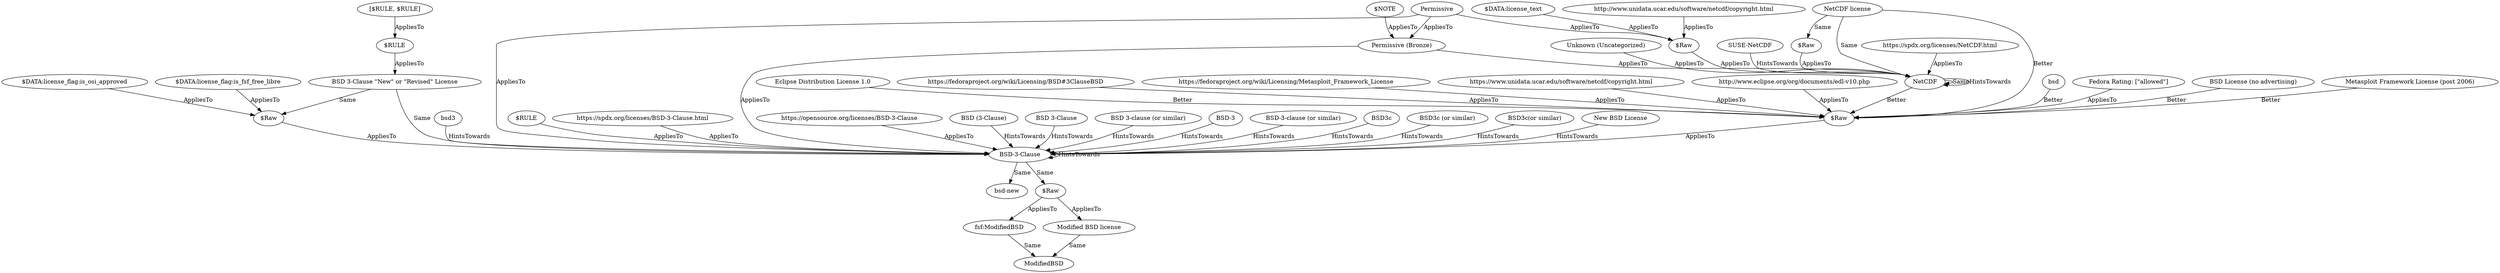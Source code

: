 digraph {
    3 [ label = "$DATA:license_flag:is_osi_approved" ]
    13 [ label = "$DATA:license_flag:is_fsf_free_libre" ]
    140 [ label = "BSD-3-Clause" ]
    141 [ label = "$Raw" ]
    142 [ label = "BSD 3-Clause \"New\" or \"Revised\" License" ]
    1010 [ label = "NetCDF" ]
    1011 [ label = "$Raw" ]
    1012 [ label = "NetCDF license" ]
    1516 [ label = "bsd3" ]
    1517 [ label = "bsd" ]
    1543 [ label = "Permissive" ]
    2953 [ label = "bsd-new" ]
    8870 [ label = "$Raw" ]
    8871 [ label = "http://www.unidata.ucar.edu/software/netcdf/copyright.html" ]
    8872 [ label = "$DATA:license_text" ]
    13115 [ label = "$RULE" ]
    13312 [ label = "https://spdx.org/licenses/BSD-3-Clause.html" ]
    13359 [ label = "https://spdx.org/licenses/NetCDF.html" ]
    13400 [ label = "Permissive (Bronze)" ]
    13401 [ label = "$NOTE" ]
    13480 [ label = "[$RULE, $RULE]" ]
    13481 [ label = "$RULE" ]
    13547 [ label = "Unknown (Uncategorized)" ]
    13572 [ label = "https://opensource.org/licenses/BSD-3-Clause" ]
    13779 [ label = "BSD (3-Clause)" ]
    13780 [ label = "BSD 3-Clause" ]
    13781 [ label = "BSD 3-clause (or similar)" ]
    13782 [ label = "BSD-3" ]
    13783 [ label = "BSD-3-clause (or similar)" ]
    13784 [ label = "BSD3c" ]
    13785 [ label = "BSD3c (or similar)" ]
    13786 [ label = "BSD3c(or similar)" ]
    13787 [ label = "New BSD License" ]
    13915 [ label = "SUSE-NetCDF" ]
    14654 [ label = "Fedora Rating: [\"allowed\"]" ]
    14761 [ label = "$Raw" ]
    14762 [ label = "BSD License (no advertising)" ]
    14763 [ label = "Metasploit Framework License (post 2006)" ]
    14764 [ label = "Eclipse Distribution License 1.0" ]
    14765 [ label = "https://fedoraproject.org/wiki/Licensing/BSD#3ClauseBSD" ]
    14766 [ label = "https://fedoraproject.org/wiki/Licensing/Metasploit_Framework_License" ]
    14767 [ label = "https://www.unidata.ucar.edu/software/netcdf/copyright.html" ]
    14768 [ label = "http://www.eclipse.org/org/documents/edl-v10.php" ]
    16225 [ label = "ModifiedBSD" ]
    16226 [ label = "fsf:ModifiedBSD" ]
    16227 [ label = "Modified BSD license" ]
    16228 [ label = "$Raw" ]
    141 -> 140 [ label = "AppliesTo" ]
    142 -> 141 [ label = "Same" ]
    13 -> 141 [ label = "AppliesTo" ]
    3 -> 141 [ label = "AppliesTo" ]
    1011 -> 1010 [ label = "AppliesTo" ]
    1012 -> 1011 [ label = "Same" ]
    1516 -> 140 [ label = "HintsTowards" ]
    140 -> 2953 [ label = "Same" ]
    1010 -> 1010 [ label = "Same" ]
    1012 -> 1010 [ label = "Same" ]
    8870 -> 1010 [ label = "AppliesTo" ]
    1543 -> 8870 [ label = "AppliesTo" ]
    8871 -> 8870 [ label = "AppliesTo" ]
    8872 -> 8870 [ label = "AppliesTo" ]
    13115 -> 140 [ label = "AppliesTo" ]
    142 -> 140 [ label = "Same" ]
    13312 -> 140 [ label = "AppliesTo" ]
    13359 -> 1010 [ label = "AppliesTo" ]
    13400 -> 140 [ label = "AppliesTo" ]
    13400 -> 1010 [ label = "AppliesTo" ]
    13401 -> 13400 [ label = "AppliesTo" ]
    1543 -> 13400 [ label = "AppliesTo" ]
    13481 -> 142 [ label = "AppliesTo" ]
    13480 -> 13481 [ label = "AppliesTo" ]
    13547 -> 1010 [ label = "AppliesTo" ]
    1543 -> 140 [ label = "AppliesTo" ]
    13572 -> 140 [ label = "AppliesTo" ]
    13779 -> 140 [ label = "HintsTowards" ]
    13780 -> 140 [ label = "HintsTowards" ]
    13781 -> 140 [ label = "HintsTowards" ]
    13782 -> 140 [ label = "HintsTowards" ]
    140 -> 140 [ label = "HintsTowards" ]
    13783 -> 140 [ label = "HintsTowards" ]
    13784 -> 140 [ label = "HintsTowards" ]
    13785 -> 140 [ label = "HintsTowards" ]
    13786 -> 140 [ label = "HintsTowards" ]
    13787 -> 140 [ label = "HintsTowards" ]
    1010 -> 1010 [ label = "HintsTowards" ]
    13915 -> 1010 [ label = "HintsTowards" ]
    14761 -> 140 [ label = "AppliesTo" ]
    14762 -> 14761 [ label = "Better" ]
    14763 -> 14761 [ label = "Better" ]
    1012 -> 14761 [ label = "Better" ]
    14764 -> 14761 [ label = "Better" ]
    1517 -> 14761 [ label = "Better" ]
    1010 -> 14761 [ label = "Better" ]
    14654 -> 14761 [ label = "AppliesTo" ]
    14765 -> 14761 [ label = "AppliesTo" ]
    14766 -> 14761 [ label = "AppliesTo" ]
    14767 -> 14761 [ label = "AppliesTo" ]
    14768 -> 14761 [ label = "AppliesTo" ]
    16226 -> 16225 [ label = "Same" ]
    16227 -> 16225 [ label = "Same" ]
    16228 -> 16226 [ label = "AppliesTo" ]
    16228 -> 16227 [ label = "AppliesTo" ]
    140 -> 16228 [ label = "Same" ]
}
